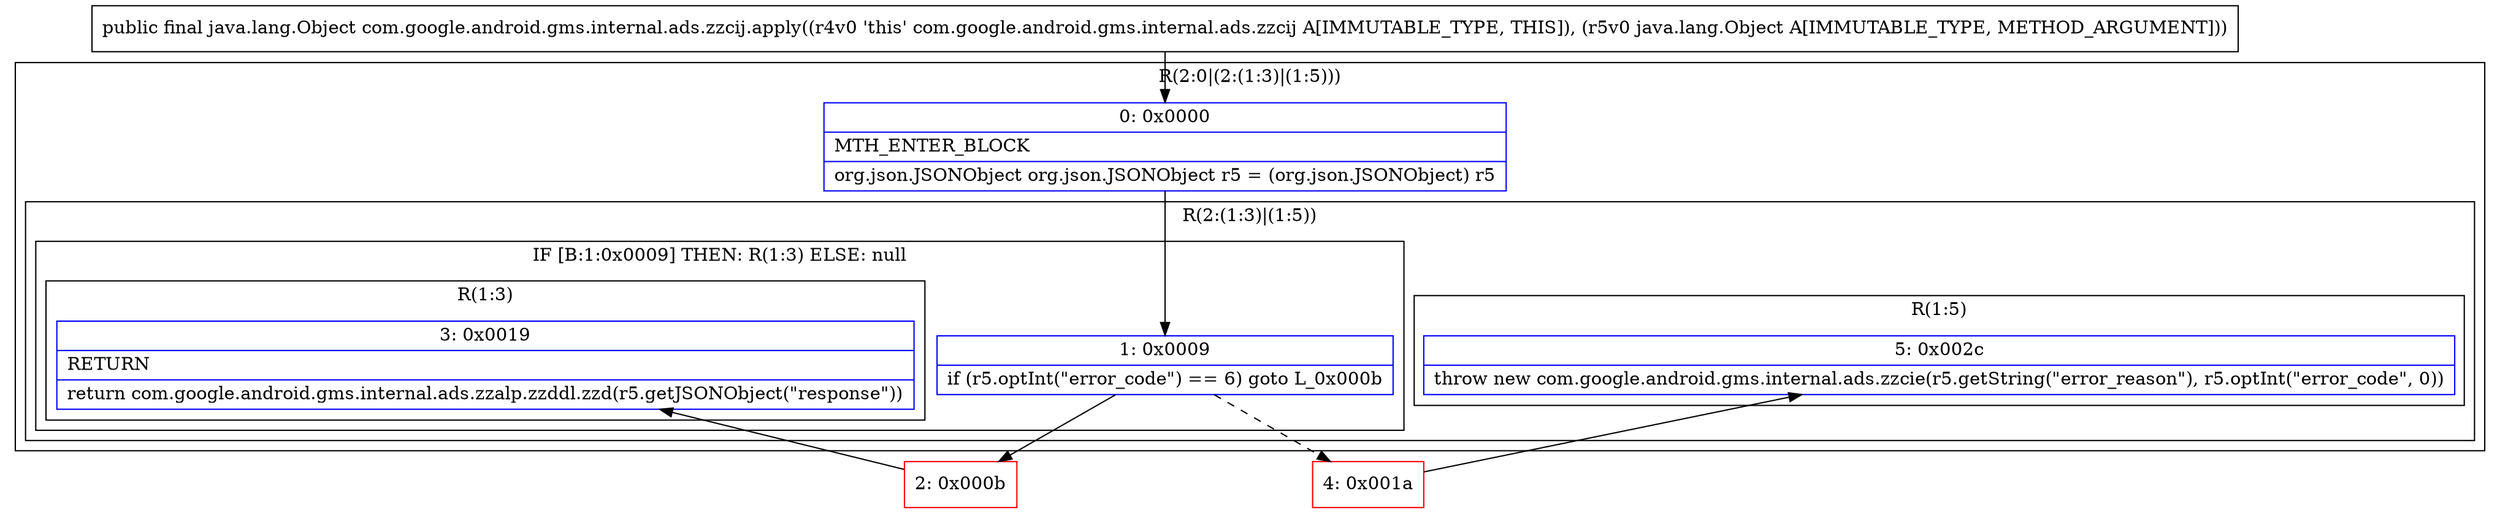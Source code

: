 digraph "CFG forcom.google.android.gms.internal.ads.zzcij.apply(Ljava\/lang\/Object;)Ljava\/lang\/Object;" {
subgraph cluster_Region_1472844822 {
label = "R(2:0|(2:(1:3)|(1:5)))";
node [shape=record,color=blue];
Node_0 [shape=record,label="{0\:\ 0x0000|MTH_ENTER_BLOCK\l|org.json.JSONObject org.json.JSONObject r5 = (org.json.JSONObject) r5\l}"];
subgraph cluster_Region_1024022422 {
label = "R(2:(1:3)|(1:5))";
node [shape=record,color=blue];
subgraph cluster_IfRegion_2126860408 {
label = "IF [B:1:0x0009] THEN: R(1:3) ELSE: null";
node [shape=record,color=blue];
Node_1 [shape=record,label="{1\:\ 0x0009|if (r5.optInt(\"error_code\") == 6) goto L_0x000b\l}"];
subgraph cluster_Region_762594645 {
label = "R(1:3)";
node [shape=record,color=blue];
Node_3 [shape=record,label="{3\:\ 0x0019|RETURN\l|return com.google.android.gms.internal.ads.zzalp.zzddl.zzd(r5.getJSONObject(\"response\"))\l}"];
}
}
subgraph cluster_Region_2142907073 {
label = "R(1:5)";
node [shape=record,color=blue];
Node_5 [shape=record,label="{5\:\ 0x002c|throw new com.google.android.gms.internal.ads.zzcie(r5.getString(\"error_reason\"), r5.optInt(\"error_code\", 0))\l}"];
}
}
}
Node_2 [shape=record,color=red,label="{2\:\ 0x000b}"];
Node_4 [shape=record,color=red,label="{4\:\ 0x001a}"];
MethodNode[shape=record,label="{public final java.lang.Object com.google.android.gms.internal.ads.zzcij.apply((r4v0 'this' com.google.android.gms.internal.ads.zzcij A[IMMUTABLE_TYPE, THIS]), (r5v0 java.lang.Object A[IMMUTABLE_TYPE, METHOD_ARGUMENT])) }"];
MethodNode -> Node_0;
Node_0 -> Node_1;
Node_1 -> Node_2;
Node_1 -> Node_4[style=dashed];
Node_2 -> Node_3;
Node_4 -> Node_5;
}

